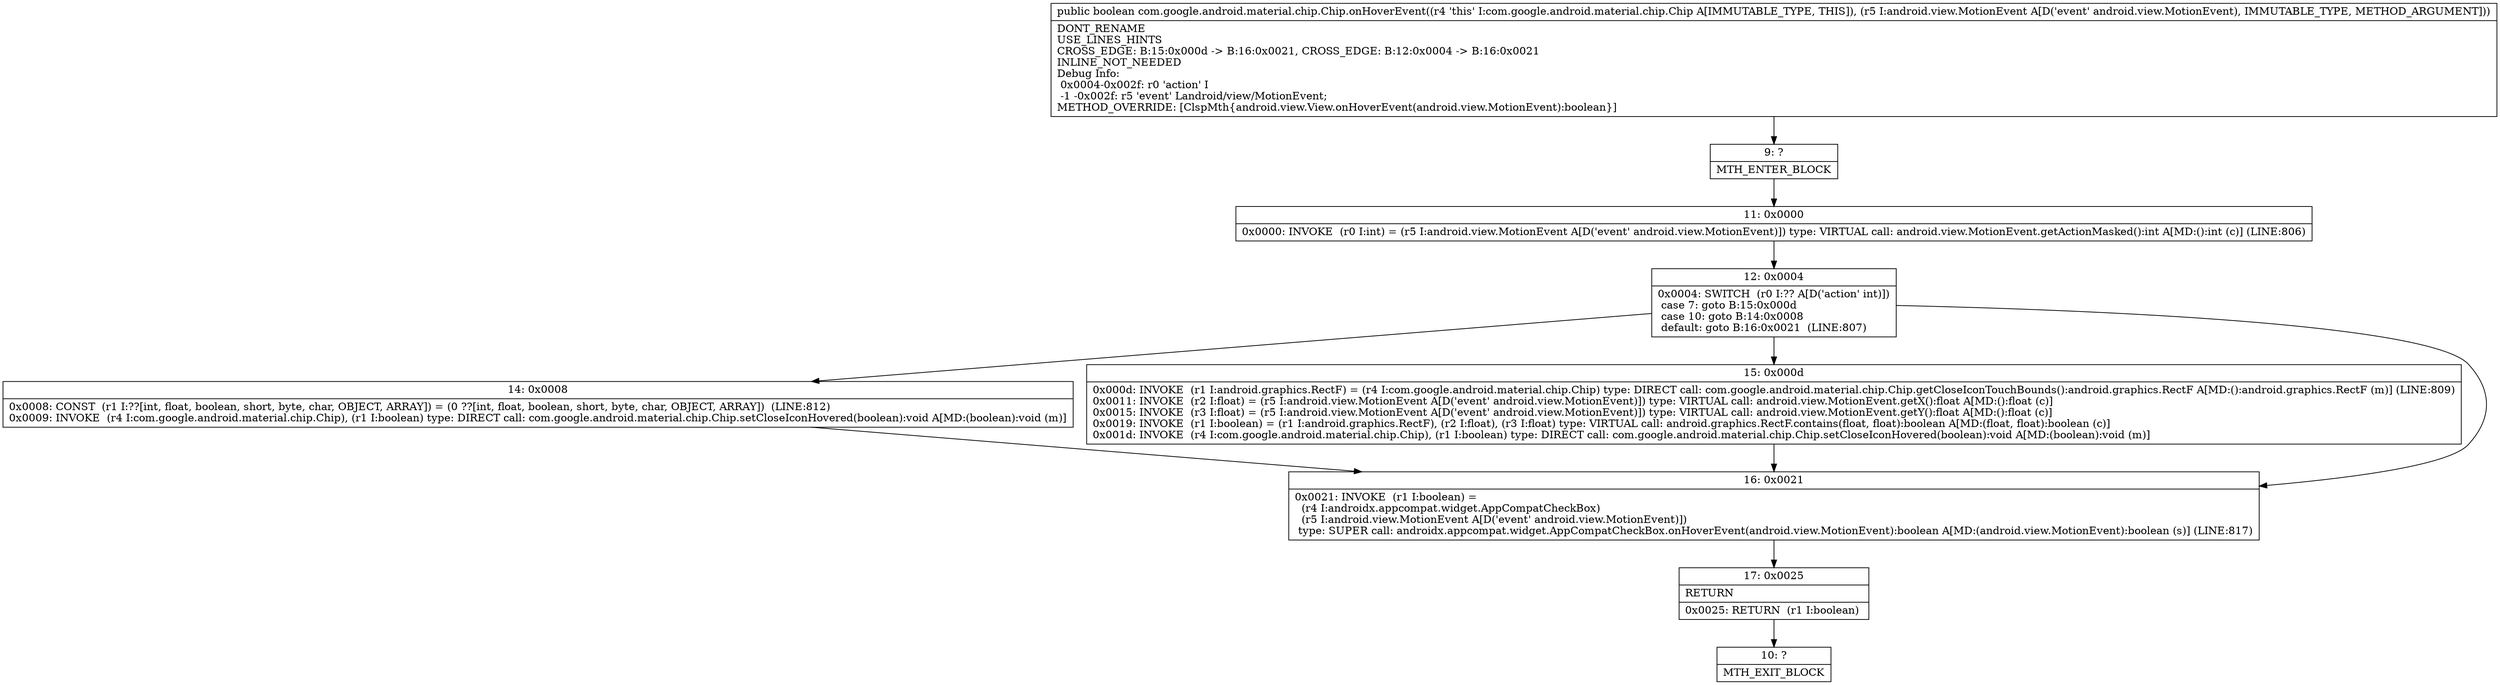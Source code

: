 digraph "CFG forcom.google.android.material.chip.Chip.onHoverEvent(Landroid\/view\/MotionEvent;)Z" {
Node_9 [shape=record,label="{9\:\ ?|MTH_ENTER_BLOCK\l}"];
Node_11 [shape=record,label="{11\:\ 0x0000|0x0000: INVOKE  (r0 I:int) = (r5 I:android.view.MotionEvent A[D('event' android.view.MotionEvent)]) type: VIRTUAL call: android.view.MotionEvent.getActionMasked():int A[MD:():int (c)] (LINE:806)\l}"];
Node_12 [shape=record,label="{12\:\ 0x0004|0x0004: SWITCH  (r0 I:?? A[D('action' int)])\l case 7: goto B:15:0x000d\l case 10: goto B:14:0x0008\l default: goto B:16:0x0021  (LINE:807)\l}"];
Node_14 [shape=record,label="{14\:\ 0x0008|0x0008: CONST  (r1 I:??[int, float, boolean, short, byte, char, OBJECT, ARRAY]) = (0 ??[int, float, boolean, short, byte, char, OBJECT, ARRAY])  (LINE:812)\l0x0009: INVOKE  (r4 I:com.google.android.material.chip.Chip), (r1 I:boolean) type: DIRECT call: com.google.android.material.chip.Chip.setCloseIconHovered(boolean):void A[MD:(boolean):void (m)]\l}"];
Node_15 [shape=record,label="{15\:\ 0x000d|0x000d: INVOKE  (r1 I:android.graphics.RectF) = (r4 I:com.google.android.material.chip.Chip) type: DIRECT call: com.google.android.material.chip.Chip.getCloseIconTouchBounds():android.graphics.RectF A[MD:():android.graphics.RectF (m)] (LINE:809)\l0x0011: INVOKE  (r2 I:float) = (r5 I:android.view.MotionEvent A[D('event' android.view.MotionEvent)]) type: VIRTUAL call: android.view.MotionEvent.getX():float A[MD:():float (c)]\l0x0015: INVOKE  (r3 I:float) = (r5 I:android.view.MotionEvent A[D('event' android.view.MotionEvent)]) type: VIRTUAL call: android.view.MotionEvent.getY():float A[MD:():float (c)]\l0x0019: INVOKE  (r1 I:boolean) = (r1 I:android.graphics.RectF), (r2 I:float), (r3 I:float) type: VIRTUAL call: android.graphics.RectF.contains(float, float):boolean A[MD:(float, float):boolean (c)]\l0x001d: INVOKE  (r4 I:com.google.android.material.chip.Chip), (r1 I:boolean) type: DIRECT call: com.google.android.material.chip.Chip.setCloseIconHovered(boolean):void A[MD:(boolean):void (m)]\l}"];
Node_16 [shape=record,label="{16\:\ 0x0021|0x0021: INVOKE  (r1 I:boolean) = \l  (r4 I:androidx.appcompat.widget.AppCompatCheckBox)\l  (r5 I:android.view.MotionEvent A[D('event' android.view.MotionEvent)])\l type: SUPER call: androidx.appcompat.widget.AppCompatCheckBox.onHoverEvent(android.view.MotionEvent):boolean A[MD:(android.view.MotionEvent):boolean (s)] (LINE:817)\l}"];
Node_17 [shape=record,label="{17\:\ 0x0025|RETURN\l|0x0025: RETURN  (r1 I:boolean) \l}"];
Node_10 [shape=record,label="{10\:\ ?|MTH_EXIT_BLOCK\l}"];
MethodNode[shape=record,label="{public boolean com.google.android.material.chip.Chip.onHoverEvent((r4 'this' I:com.google.android.material.chip.Chip A[IMMUTABLE_TYPE, THIS]), (r5 I:android.view.MotionEvent A[D('event' android.view.MotionEvent), IMMUTABLE_TYPE, METHOD_ARGUMENT]))  | DONT_RENAME\lUSE_LINES_HINTS\lCROSS_EDGE: B:15:0x000d \-\> B:16:0x0021, CROSS_EDGE: B:12:0x0004 \-\> B:16:0x0021\lINLINE_NOT_NEEDED\lDebug Info:\l  0x0004\-0x002f: r0 'action' I\l  \-1 \-0x002f: r5 'event' Landroid\/view\/MotionEvent;\lMETHOD_OVERRIDE: [ClspMth\{android.view.View.onHoverEvent(android.view.MotionEvent):boolean\}]\l}"];
MethodNode -> Node_9;Node_9 -> Node_11;
Node_11 -> Node_12;
Node_12 -> Node_14;
Node_12 -> Node_15;
Node_12 -> Node_16;
Node_14 -> Node_16;
Node_15 -> Node_16;
Node_16 -> Node_17;
Node_17 -> Node_10;
}

